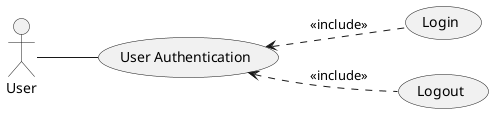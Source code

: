 @startuml sprint 3
left to right direction

actor "User" as user

user -- (User Authentication)

(User Authentication) <.. (Login) : <<include>>
(User Authentication) <.. (Logout) : <<include>>

@enduml
